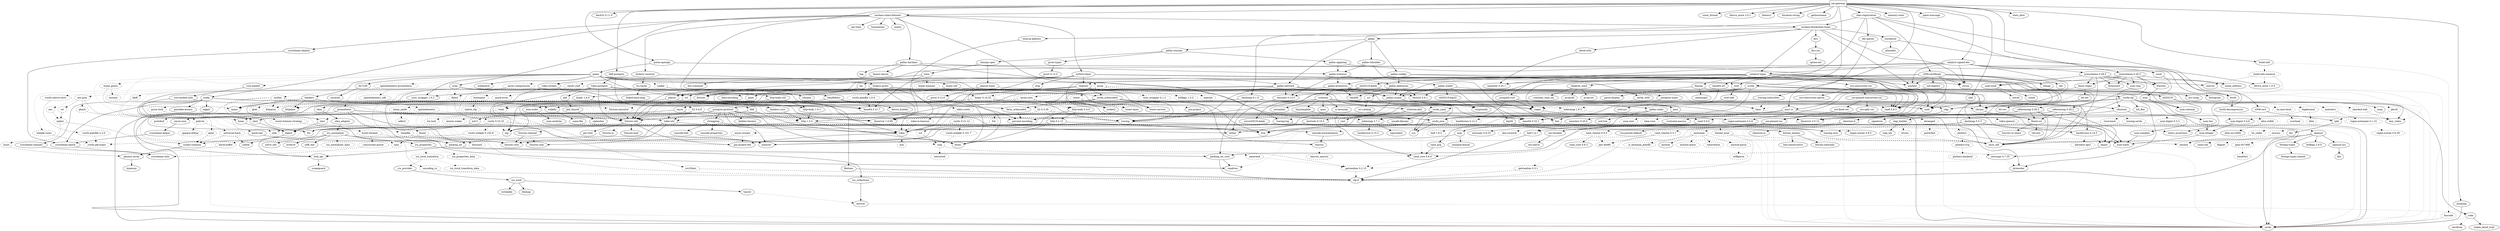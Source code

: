 digraph {
    0 [ label = "cat-gateway" shape = box]
    1 [ label = "anyhow" ]
    2 [ label = "base64 0.22.1" ]
    3 [ label = "bb8" ]
    4 [ label = "bb8-postgres" ]
    5 [ label = "bech32 0.11.0" ]
    6 [ label = "blake2b_simd" ]
    7 [ label = "build-info" ]
    8 [ label = "bytes" ]
    9 [ label = "c509-certificate" ]
    10 [ label = "cardano-blockchain-types" ]
    11 [ label = "cardano-chain-follower" ]
    12 [ label = "catalyst-signed-doc" ]
    13 [ label = "catalyst-types" ]
    14 [ label = "chrono" ]
    15 [ label = "clap" ]
    16 [ label = "const_format" ]
    17 [ label = "cpu-time" ]
    18 [ label = "crossbeam-skiplist" ]
    19 [ label = "dashmap 6.1.0" ]
    20 [ label = "derive_more 2.0.1" ]
    21 [ label = "dotenvy" ]
    22 [ label = "duration-string" ]
    23 [ label = "ed25519-dalek" ]
    24 [ label = "futures" ]
    25 [ label = "gethostname" ]
    26 [ label = "handlebars" ]
    27 [ label = "hex" ]
    28 [ label = "jsonschema 0.26.2" ]
    29 [ label = "local-ip-address" ]
    30 [ label = "memory-stats" ]
    31 [ label = "mime" ]
    32 [ label = "minijinja" ]
    33 [ label = "moka" ]
    34 [ label = "num-bigint 0.4.6" ]
    35 [ label = "num-traits" ]
    36 [ label = "oid-registry" ]
    37 [ label = "openssl" ]
    38 [ label = "pallas" ]
    39 [ label = "pallas-traverse" ]
    40 [ label = "panic-message" ]
    41 [ label = "poem" ]
    42 [ label = "poem-openapi" ]
    43 [ label = "prometheus" ]
    44 [ label = "rand 0.8.5" ]
    45 [ label = "rayon" ]
    46 [ label = "rbac-registration" ]
    47 [ label = "regex" ]
    48 [ label = "rust-embed" ]
    49 [ label = "scylla" ]
    50 [ label = "serde" ]
    51 [ label = "serde_json" ]
    52 [ label = "stats_alloc" ]
    53 [ label = "strum" ]
    54 [ label = "thiserror 1.0.69" ]
    55 [ label = "tokio" ]
    56 [ label = "tokio-postgres" ]
    57 [ label = "tracing" ]
    58 [ label = "tracing-subscriber" ]
    59 [ label = "ulid" ]
    60 [ label = "url" ]
    61 [ label = "uuid" ]
    62 [ label = "x509-cert" ]
    63 [ label = "futures-util" ]
    64 [ label = "parking_lot" ]
    65 [ label = "arrayref" ]
    66 [ label = "arrayvec" ]
    67 [ label = "constant_time_eq" ]
    68 [ label = "bincode" style = dashed]
    69 [ label = "build-info-common" style = dashed]
    70 [ label = "asn1-rs" ]
    71 [ label = "bimap" ]
    72 [ label = "minicbor 0.25.1" ]
    73 [ label = "oid" ]
    74 [ label = "once_cell" ]
    75 [ label = "thiserror 2.0.12" ]
    76 [ label = "cbork-utils" ]
    77 [ label = "dirs" ]
    78 [ label = "ouroboros" ]
    79 [ label = "crossbeam-channel" ]
    80 [ label = "crossbeam-epoch" ]
    81 [ label = "hickory-resolver" ]
    82 [ label = "http 1.2.0" ]
    83 [ label = "humantime" ]
    84 [ label = "memx" ]
    85 [ label = "mithril-client" ]
    86 [ label = "pallas-crypto" ]
    87 [ label = "pallas-hardano" ]
    88 [ label = "tar" ]
    89 [ label = "tracing-log" ]
    90 [ label = "ureq" ]
    91 [ label = "zstd" ]
    92 [ label = "brotli" ]
    93 [ label = "coset" ]
    94 [ label = "jsonpath-rust" ]
    95 [ label = "jsonschema 0.28.3" ]
    96 [ label = "base64-url" ]
    97 [ label = "fluent-uri" ]
    98 [ label = "fmmap" ]
    99 [ label = "orx-concurrent-vec" ]
    100 [ label = "clap_builder" ]
    101 [ label = "crossbeam-utils" ]
    102 [ label = "cfg-if" ]
    103 [ label = "hashbrown 0.14.5" ]
    104 [ label = "lock_api" ]
    105 [ label = "parking_lot_core" ]
    106 [ label = "curve25519-dalek" ]
    107 [ label = "ed25519" ]
    108 [ label = "rand_core 0.6.4" ]
    109 [ label = "sha2" ]
    110 [ label = "subtle" ]
    111 [ label = "zeroize" style = dashed]
    112 [ label = "futures-channel" ]
    113 [ label = "futures-core" ]
    114 [ label = "futures-executor" style = dashed]
    115 [ label = "futures-io" ]
    116 [ label = "futures-sink" ]
    117 [ label = "futures-task" ]
    118 [ label = "derive_builder" ]
    119 [ label = "log" ]
    120 [ label = "num-order" ]
    121 [ label = "pest" ]
    122 [ label = "ahash" ]
    123 [ label = "bytecount" ]
    124 [ label = "email_address" ]
    125 [ label = "fancy-regex" ]
    126 [ label = "fraction" ]
    127 [ label = "idna" ]
    128 [ label = "itoa" ]
    129 [ label = "num-cmp" ]
    130 [ label = "percent-encoding" ]
    131 [ label = "referencing 0.26.2" ]
    132 [ label = "regex-syntax 0.8.5" ]
    133 [ label = "reqwest" ]
    134 [ label = "uuid-simd" ]
    135 [ label = "async-lock" style = dashed]
    136 [ label = "event-listener" style = dashed]
    137 [ label = "portable-atomic" ]
    138 [ label = "smallvec" ]
    139 [ label = "tagptr" ]
    140 [ label = "num-integer" ]
    141 [ label = "bitflags 2.9.0" ]
    142 [ label = "foreign-types" ]
    143 [ label = "libc" ]
    144 [ label = "openssl-sys" ]
    145 [ label = "pallas-addresses" ]
    146 [ label = "pallas-codec" ]
    147 [ label = "pallas-configs" ]
    148 [ label = "pallas-network" ]
    149 [ label = "pallas-primitives" ]
    150 [ label = "pallas-txbuilder" ]
    151 [ label = "pallas-utxorpc" ]
    152 [ label = "itertools 0.13.0" ]
    153 [ label = "async-compression" style = dashed]
    154 [ label = "cookie" style = dashed]
    155 [ label = "headers" ]
    156 [ label = "http-body-util" ]
    157 [ label = "hyper 1.6.0" ]
    158 [ label = "hyper-util" ]
    159 [ label = "mime_guess" style = dashed]
    160 [ label = "multer" style = dashed]
    161 [ label = "opentelemetry" style = dashed]
    162 [ label = "opentelemetry-prometheus" style = dashed]
    163 [ label = "pin-project-lite" ]
    164 [ label = "quick-xml" ]
    165 [ label = "rfc7239" ]
    166 [ label = "serde_urlencoded" ]
    167 [ label = "serde_yaml" ]
    168 [ label = "sync_wrapper 1.0.2" ]
    169 [ label = "tempfile" style = dashed]
    170 [ label = "time" style = dashed]
    171 [ label = "tokio-stream" ]
    172 [ label = "tokio-util" ]
    173 [ label = "wildmatch" ]
    174 [ label = "derive_more 1.0.0" ]
    175 [ label = "indexmap 2.7.1" ]
    176 [ label = "fnv" ]
    177 [ label = "lazy_static" ]
    178 [ label = "memchr" ]
    179 [ label = "protobuf" style = dashed]
    180 [ label = "rand_chacha 0.3.1" style = dashed]
    181 [ label = "either" ]
    182 [ label = "rayon-core" ]
    183 [ label = "der-parser" ]
    184 [ label = "aho-corasick" style = dashed]
    185 [ label = "regex-automata 0.4.9" ]
    186 [ label = "rust-embed-utils" ]
    187 [ label = "walkdir" ]
    188 [ label = "arc-swap" ]
    189 [ label = "byteorder" ]
    190 [ label = "dashmap 5.5.3" ]
    191 [ label = "histogram" ]
    192 [ label = "lz4_flex" ]
    193 [ label = "rand_pcg" ]
    194 [ label = "scylla-cql" ]
    195 [ label = "snap" ]
    196 [ label = "socket2" ]
    197 [ label = "tokio-openssl" style = dashed]
    198 [ label = "ryu" ]
    199 [ label = "mio" style = dashed]
    200 [ label = "fallible-iterator" ]
    201 [ label = "phf" ]
    202 [ label = "postgres-protocol" ]
    203 [ label = "postgres-types" ]
    204 [ label = "rand 0.9.0" ]
    205 [ label = "whoami" ]
    206 [ label = "tracing-core" ]
    207 [ label = "matchers" style = dashed]
    208 [ label = "nu-ansi-term" style = dashed]
    209 [ label = "sharded-slab" style = dashed]
    210 [ label = "thread_local" style = dashed]
    211 [ label = "tracing-serde" style = dashed]
    212 [ label = "form_urlencoded" ]
    213 [ label = "const-oid" ]
    214 [ label = "der" ]
    215 [ label = "sha1" ]
    216 [ label = "signature" ]
    217 [ label = "spki" ]
    218 [ label = "tls_codec" style = dashed]
    219 [ label = "pin-utils" ]
    220 [ label = "slab" style = dashed]
    221 [ label = "semver" ]
    222 [ label = "nom" ]
    223 [ label = "rusticata-macros" ]
    224 [ label = "half 2.4.1" ]
    225 [ label = "dirs-sys" ]
    226 [ label = "aliasable" ]
    227 [ label = "static_assertions" ]
    228 [ label = "hickory-proto" ]
    229 [ label = "lru-cache" ]
    230 [ label = "resolv-conf" style = dashed]
    231 [ label = "rustls 0.21.12" style = dashed]
    232 [ label = "tokio-rustls" style = dashed]
    233 [ label = "flate2" style = dashed]
    234 [ label = "flume" style = dashed]
    235 [ label = "slog" ]
    236 [ label = "cryptoxide" ]
    237 [ label = "binary-layout" ]
    238 [ label = "tap" ]
    239 [ label = "filetime" ]
    240 [ label = "rustls 0.23.23" style = dashed]
    241 [ label = "rustls-native-certs" style = dashed]
    242 [ label = "rustls-pki-types" style = dashed]
    243 [ label = "webpki-roots" style = dashed]
    244 [ label = "zstd-safe" ]
    245 [ label = "alloc-no-stdlib" ]
    246 [ label = "alloc-stdlib" style = dashed]
    247 [ label = "brotli-decompressor" ]
    248 [ label = "ciborium" ]
    249 [ label = "ciborium-io" ]
    250 [ label = "referencing 0.28.3" ]
    251 [ label = "borrow-or-share" ]
    252 [ label = "ref-cast" ]
    253 [ label = "fs4" style = dashed]
    254 [ label = "memmap2" ]
    255 [ label = "parse-display" ]
    256 [ label = "orx-concurrent-option" ]
    257 [ label = "orx-fixed-vec" ]
    258 [ label = "orx-pinned-concurrent-col" ]
    259 [ label = "orx-pinned-vec" ]
    260 [ label = "orx-pseudo-default" ]
    261 [ label = "orx-split-vec" ]
    262 [ label = "anstream" style = dashed]
    263 [ label = "anstyle" ]
    264 [ label = "clap_lex" ]
    265 [ label = "strsim" style = dashed]
    266 [ label = "allocator-api2" style = dashed]
    267 [ label = "scopeguard" ]
    268 [ label = "digest" ]
    269 [ label = "pkcs8" style = dashed]
    270 [ label = "getrandom 0.2.15" style = dashed]
    271 [ label = "num-modular" ]
    272 [ label = "ucd-trie" ]
    273 [ label = "zerocopy 0.7.35" ]
    274 [ label = "bit-set" ]
    275 [ label = "num" ]
    276 [ label = "idna_adapter" ]
    277 [ label = "utf8_iter" ]
    278 [ label = "tower-service" ]
    279 [ label = "outref" ]
    280 [ label = "vsimd" ]
    281 [ label = "event-listener-strategy" style = dashed]
    282 [ label = "concurrent-queue" style = dashed]
    283 [ label = "foreign-types-shared" ]
    284 [ label = "base58" ]
    285 [ label = "bech32 0.9.1" ]
    286 [ label = "crc" ]
    287 [ label = "minicbor 0.20.0" ]
    288 [ label = "num-rational" ]
    289 [ label = "serde_with" ]
    290 [ label = "criterion" ]
    291 [ label = "pallas-wallet" ]
    292 [ label = "pallas-applying" ]
    293 [ label = "prost-types" ]
    294 [ label = "utxorpc-spec" ]
    295 [ label = "aes-gcm" style = dashed]
    296 [ label = "hkdf" style = dashed]
    297 [ label = "hmac" ]
    298 [ label = "base64 0.21.7" ]
    299 [ label = "headers-core" ]
    300 [ label = "httpdate" ]
    301 [ label = "http-body 1.0.1" ]
    302 [ label = "h2 0.4.8" style = dashed]
    303 [ label = "httparse" style = dashed]
    304 [ label = "want" style = dashed]
    305 [ label = "unicase" style = dashed]
    306 [ label = "encoding_rs" style = dashed]
    307 [ label = "spin" style = dashed]
    308 [ label = "opentelemetry_sdk" style = dashed]
    309 [ label = "uncased" ]
    310 [ label = "unsafe-libyaml" ]
    311 [ label = "fastrand" style = dashed]
    312 [ label = "deranged" style = dashed]
    313 [ label = "num-conv" style = dashed]
    314 [ label = "powerfmt" style = dashed]
    315 [ label = "time-core" style = dashed]
    316 [ label = "equivalent" ]
    317 [ label = "hashbrown 0.15.2" ]
    318 [ label = "ppv-lite86" style = dashed]
    319 [ label = "crossbeam-deque" ]
    320 [ label = "same-file" ]
    321 [ label = "twox-hash" style = dashed]
    322 [ label = "bigdecimal" style = dashed]
    323 [ label = "num-bigint 0.3.3" style = dashed]
    324 [ label = "secrecy" style = dashed]
    325 [ label = "stable_deref_trait" ]
    326 [ label = "yoke" ]
    327 [ label = "phf_shared" ]
    328 [ label = "md-5" ]
    329 [ label = "stringprep" ]
    330 [ label = "rand_chacha 0.9.0" style = dashed]
    331 [ label = "rand_core 0.9.3" ]
    332 [ label = "zerocopy 0.8.23" ]
    333 [ label = "regex-automata 0.1.10" style = dashed]
    334 [ label = "overload" style = dashed]
    335 [ label = "flagset" style = dashed]
    336 [ label = "pem-rfc7468" style = dashed]
    337 [ label = "base64ct" style = dashed]
    338 [ label = "minimal-lexical" ]
    339 [ label = "option-ext" ]
    340 [ label = "data-encoding" ]
    341 [ label = "ipnet" ]
    342 [ label = "rustls-pemfile 1.0.4" style = dashed]
    343 [ label = "tinyvec" ]
    344 [ label = "linked-hash-map" ]
    345 [ label = "hostname" style = dashed]
    346 [ label = "quick-error" style = dashed]
    347 [ label = "ring" style = dashed]
    348 [ label = "rustls-webpki 0.101.7" style = dashed]
    349 [ label = "sct" style = dashed]
    350 [ label = "crc32fast" style = dashed]
    351 [ label = "miniz_oxide" style = dashed]
    352 [ label = "nanorand" style = dashed]
    353 [ label = "doc-comment" ]
    354 [ label = "rustls-webpki 0.102.8" style = dashed]
    355 [ label = "rustls-pemfile 2.2.0" style = dashed]
    356 [ label = "zstd-sys" ]
    357 [ label = "ciborium-ll" ]
    358 [ label = "orx-iterable" ]
    359 [ label = "anstyle-parse" style = dashed]
    360 [ label = "anstyle-query" style = dashed]
    361 [ label = "colorchoice" style = dashed]
    362 [ label = "is_terminal_polyfill" style = dashed]
    363 [ label = "utf8parse" style = dashed]
    364 [ label = "block-buffer" style = dashed]
    365 [ label = "crypto-common" ]
    366 [ label = "bit-vec" ]
    367 [ label = "num-complex" ]
    368 [ label = "num-iter" ]
    369 [ label = "icu_normalizer" ]
    370 [ label = "icu_properties" ]
    371 [ label = "crc-catalog" ]
    372 [ label = "half 1.8.3" style = dashed]
    373 [ label = "indexmap 1.9.3" style = dashed]
    374 [ label = "anes" ]
    375 [ label = "cast" ]
    376 [ label = "criterion-plot" ]
    377 [ label = "is-terminal" ]
    378 [ label = "itertools 0.10.5" ]
    379 [ label = "oorandom" ]
    380 [ label = "plotters" style = dashed]
    381 [ label = "tinytemplate" ]
    382 [ label = "bip39" ]
    383 [ label = "ed25519-bip32" ]
    384 [ label = "prost 0.13.5" ]
    385 [ label = "pbjson" ]
    386 [ label = "pbjson-types" ]
    387 [ label = "prost 0.12.6" ]
    388 [ label = "tonic" ]
    389 [ label = "aead" style = dashed]
    390 [ label = "aes" style = dashed]
    391 [ label = "cipher" style = dashed]
    392 [ label = "ctr" style = dashed]
    393 [ label = "ghash" style = dashed]
    394 [ label = "atomic-waker" style = dashed]
    395 [ label = "try-lock" style = dashed]
    396 [ label = "glob" style = dashed]
    397 [ label = "libm" style = dashed]
    398 [ label = "zerofrom" ]
    399 [ label = "siphasher" ]
    400 [ label = "unicode-bidi" ]
    401 [ label = "unicode-normalization" ]
    402 [ label = "unicode-properties" ]
    403 [ label = "getrandom 0.3.1" style = dashed]
    404 [ label = "regex-syntax 0.6.29" style = dashed]
    405 [ label = "tinyvec_macros" style = dashed]
    406 [ label = "match_cfg" style = dashed]
    407 [ label = "untrusted" style = dashed]
    408 [ label = "adler2" style = dashed]
    409 [ label = "orx-self-or" ]
    410 [ label = "generic-array" ]
    411 [ label = "typenum" ]
    412 [ label = "icu_collections" ]
    413 [ label = "icu_normalizer_data" style = dashed]
    414 [ label = "icu_provider" ]
    415 [ label = "utf16_iter" ]
    416 [ label = "write16" ]
    417 [ label = "zerovec" ]
    418 [ label = "icu_locid_transform" style = dashed]
    419 [ label = "icu_properties_data" style = dashed]
    420 [ label = "tinystr" ]
    421 [ label = "hashbrown 0.12.3" style = dashed]
    422 [ label = "plotters-backend" style = dashed]
    423 [ label = "plotters-svg" style = dashed]
    424 [ label = "bitcoin_hashes" ]
    425 [ label = "async-stream" style = dashed]
    426 [ label = "axum" style = dashed]
    427 [ label = "h2 0.3.26" style = dashed]
    428 [ label = "http 0.2.12" ]
    429 [ label = "http-body 0.4.6" ]
    430 [ label = "hyper 0.14.32" style = dashed]
    431 [ label = "hyper-timeout" style = dashed]
    432 [ label = "pin-project" ]
    433 [ label = "tower" style = dashed]
    434 [ label = "tower-layer" ]
    435 [ label = "inout" style = dashed]
    436 [ label = "opaque-debug" style = dashed]
    437 [ label = "polyval" style = dashed]
    438 [ label = "icu_locid" ]
    439 [ label = "writeable" ]
    440 [ label = "icu_locid_transform_data" style = dashed]
    441 [ label = "bitcoin-internals" ]
    442 [ label = "hex-conservative" ]
    443 [ label = "axum-core" style = dashed]
    444 [ label = "bitflags 1.3.2" style = dashed]
    445 [ label = "matchit" style = dashed]
    446 [ label = "sync_wrapper 0.1.2" style = dashed]
    447 [ label = "tokio-io-timeout" style = dashed]
    448 [ label = "universal-hash" style = dashed]
    449 [ label = "litemap" ]
    0 -> 4 [ ]
    0 -> 5 [ ]
    0 -> 7 [ ]
    0 -> 11 [ ]
    0 -> 12 [ ]
    0 -> 16 [ ]
    0 -> 20 [ ]
    0 -> 21 [ ]
    0 -> 22 [ ]
    0 -> 25 [ ]
    0 -> 26 [ ]
    0 -> 28 [ ]
    0 -> 29 [ ]
    0 -> 30 [ ]
    0 -> 32 [ ]
    0 -> 40 [ ]
    0 -> 42 [ ]
    0 -> 46 [ ]
    0 -> 49 [ ]
    0 -> 52 [ ]
    0 -> 58 [ ]
    0 -> 59 [ ]
    3 -> 63 [ ]
    3 -> 55 [ ]
    4 -> 3 [ ]
    4 -> 56 [ ]
    6 -> 65 [ ]
    6 -> 66 [ ]
    6 -> 67 [ ]
    7 -> 68 [ style = dotted]
    7 -> 69 [ style = dotted]
    9 -> 1 [ ]
    9 -> 71 [ ]
    9 -> 23 [ ]
    9 -> 27 [ ]
    9 -> 72 [ ]
    9 -> 73 [ ]
    9 -> 36 [ ]
    9 -> 74 [ ]
    9 -> 47 [ ]
    9 -> 53 [ ]
    9 -> 75 [ ]
    10 -> 1 [ ]
    10 -> 13 [ ]
    10 -> 76 [ ]
    10 -> 19 [ ]
    10 -> 77 [ ]
    10 -> 78 [ ]
    10 -> 38 [ ]
    10 -> 53 [ ]
    11 -> 10 [ ]
    11 -> 17 [ ]
    11 -> 18 [ ]
    11 -> 81 [ ]
    11 -> 83 [ ]
    11 -> 84 [ ]
    11 -> 85 [ ]
    11 -> 33 [ ]
    11 -> 87 [ ]
    11 -> 89 [ ]
    11 -> 90 [ ]
    12 -> 1 [ ]
    12 -> 92 [ ]
    12 -> 13 [ ]
    12 -> 15 [ ]
    12 -> 93 [ ]
    12 -> 24 [ ]
    12 -> 94 [ ]
    12 -> 95 [ ]
    12 -> 53 [ ]
    13 -> 96 [ ]
    13 -> 6 [ ]
    13 -> 14 [ ]
    13 -> 23 [ ]
    13 -> 97 [ ]
    13 -> 98 [ ]
    13 -> 72 [ ]
    13 -> 99 [ ]
    13 -> 86 [ ]
    13 -> 75 [ ]
    13 -> 57 [ ]
    13 -> 61 [ ]
    14 -> 35 [ ]
    14 -> 50 [ style = dotted]
    15 -> 100 [ ]
    18 -> 80 [ ]
    19 -> 103 [ ]
    19 -> 104 [ ]
    19 -> 74 [ ]
    19 -> 105 [ ]
    19 -> 45 [ style = dotted]
    23 -> 106 [ ]
    23 -> 107 [ ]
    23 -> 109 [ ]
    24 -> 114 [ style = dotted]
    26 -> 118 [ ]
    26 -> 119 [ ]
    26 -> 120 [ ]
    26 -> 121 [ ]
    26 -> 51 [ ]
    28 -> 123 [ ]
    28 -> 124 [ ]
    28 -> 125 [ ]
    28 -> 126 [ ]
    28 -> 129 [ ]
    28 -> 131 [ ]
    28 -> 133 [ style = dotted]
    28 -> 134 [ ]
    29 -> 54 [ ]
    32 -> 50 [ ]
    33 -> 135 [ style = dotted]
    33 -> 79 [ ]
    33 -> 80 [ ]
    33 -> 63 [ style = dotted]
    33 -> 64 [ ]
    33 -> 137 [ ]
    33 -> 139 [ ]
    33 -> 54 [ ]
    33 -> 61 [ ]
    34 -> 140 [ ]
    36 -> 70 [ ]
    37 -> 141 [ ]
    37 -> 102 [ ]
    37 -> 142 [ ]
    37 -> 74 [ ]
    37 -> 144 [ ]
    38 -> 147 [ ]
    38 -> 148 [ ]
    38 -> 150 [ ]
    38 -> 151 [ ]
    39 -> 152 [ ]
    39 -> 145 [ ]
    39 -> 149 [ ]
    41 -> 153 [ style = dotted]
    41 -> 14 [ style = dotted]
    41 -> 154 [ style = dotted]
    41 -> 155 [ ]
    41 -> 27 [ style = dotted]
    41 -> 156 [ ]
    41 -> 158 [ ]
    41 -> 159 [ style = dotted]
    41 -> 160 [ style = dotted]
    41 -> 162 [ style = dotted]
    41 -> 164 [ style = dotted]
    41 -> 47 [ ]
    41 -> 165 [ ]
    41 -> 48 [ style = dotted]
    41 -> 51 [ ]
    41 -> 166 [ ]
    41 -> 167 [ style = dotted]
    41 -> 168 [ ]
    41 -> 169 [ style = dotted]
    41 -> 171 [ style = dotted]
    41 -> 173 [ ]
    42 -> 174 [ ]
    42 -> 41 [ ]
    42 -> 60 [ style = dotted]
    42 -> 61 [ style = dotted]
    43 -> 176 [ ]
    43 -> 177 [ ]
    43 -> 178 [ ]
    43 -> 64 [ ]
    43 -> 179 [ style = dotted]
    43 -> 54 [ ]
    44 -> 180 [ style = dotted]
    45 -> 181 [ ]
    45 -> 182 [ ]
    46 -> 92 [ ]
    46 -> 9 [ ]
    46 -> 10 [ ]
    46 -> 183 [ ]
    46 -> 62 [ ]
    46 -> 91 [ ]
    47 -> 185 [ ]
    48 -> 186 [ ]
    49 -> 188 [ ]
    49 -> 2 [ style = dotted]
    49 -> 190 [ ]
    49 -> 24 [ ]
    49 -> 191 [ ]
    49 -> 152 [ ]
    49 -> 177 [ ]
    49 -> 44 [ ]
    49 -> 193 [ ]
    49 -> 194 [ ]
    49 -> 167 [ style = dotted]
    49 -> 196 [ ]
    49 -> 197 [ style = dotted]
    49 -> 57 [ ]
    49 -> 60 [ style = dotted]
    51 -> 128 [ ]
    51 -> 178 [ ]
    51 -> 198 [ ]
    51 -> 50 [ ]
    55 -> 8 [ style = dotted]
    55 -> 199 [ style = dotted]
    55 -> 64 [ style = dotted]
    55 -> 163 [ ]
    56 -> 63 [ ]
    56 -> 119 [ ]
    56 -> 130 [ ]
    56 -> 201 [ ]
    56 -> 203 [ ]
    56 -> 172 [ ]
    56 -> 205 [ ]
    57 -> 119 [ style = dotted]
    57 -> 163 [ ]
    57 -> 206 [ ]
    58 -> 207 [ style = dotted]
    58 -> 208 [ style = dotted]
    58 -> 47 [ style = dotted]
    58 -> 51 [ style = dotted]
    58 -> 209 [ style = dotted]
    58 -> 138 [ style = dotted]
    58 -> 210 [ style = dotted]
    58 -> 170 [ style = dotted]
    58 -> 57 [ style = dotted]
    58 -> 89 [ style = dotted]
    58 -> 211 [ style = dotted]
    59 -> 204 [ style = dotted]
    59 -> 61 [ style = dotted]
    60 -> 212 [ ]
    60 -> 127 [ ]
    61 -> 50 [ style = dotted]
    62 -> 215 [ style = dotted]
    62 -> 216 [ style = dotted]
    62 -> 217 [ ]
    62 -> 218 [ style = dotted]
    63 -> 112 [ style = dotted]
    63 -> 115 [ style = dotted]
    63 -> 117 [ ]
    63 -> 178 [ style = dotted]
    63 -> 163 [ ]
    63 -> 219 [ ]
    63 -> 220 [ style = dotted]
    64 -> 104 [ ]
    64 -> 105 [ ]
    68 -> 50 [ style = dashed]
    69 -> 14 [ style = dashed]
    69 -> 174 [ style = dashed]
    69 -> 221 [ style = dashed]
    70 -> 35 [ ]
    70 -> 223 [ ]
    70 -> 54 [ ]
    72 -> 224 [ style = dotted]
    76 -> 72 [ ]
    77 -> 225 [ ]
    78 -> 226 [ ]
    78 -> 227 [ ]
    79 -> 101 [ ]
    80 -> 101 [ ]
    81 -> 228 [ ]
    81 -> 229 [ ]
    81 -> 230 [ style = dotted]
    82 -> 8 [ ]
    82 -> 176 [ ]
    82 -> 128 [ ]
    85 -> 1 [ ]
    85 -> 14 [ ]
    85 -> 233 [ style = dotted]
    85 -> 234 [ style = dotted]
    85 -> 24 [ ]
    85 -> 133 [ ]
    85 -> 221 [ ]
    85 -> 235 [ ]
    85 -> 53 [ ]
    85 -> 88 [ style = dotted]
    85 -> 75 [ ]
    85 -> 55 [ ]
    85 -> 61 [ ]
    85 -> 91 [ style = dotted]
    86 -> 236 [ ]
    86 -> 146 [ ]
    86 -> 108 [ ]
    87 -> 237 [ ]
    87 -> 148 [ ]
    87 -> 39 [ ]
    87 -> 238 [ ]
    88 -> 239 [ ]
    89 -> 119 [ ]
    89 -> 206 [ ]
    90 -> 2 [ ]
    90 -> 233 [ style = dotted]
    90 -> 240 [ style = dotted]
    90 -> 241 [ style = dotted]
    90 -> 60 [ ]
    90 -> 243 [ style = dotted]
    91 -> 244 [ ]
    92 -> 247 [ ]
    93 -> 248 [ ]
    94 -> 121 [ ]
    94 -> 47 [ ]
    94 -> 51 [ ]
    95 -> 123 [ ]
    95 -> 124 [ ]
    95 -> 125 [ ]
    95 -> 126 [ ]
    95 -> 129 [ ]
    95 -> 250 [ ]
    95 -> 133 [ style = dotted]
    95 -> 134 [ ]
    96 -> 2 [ ]
    97 -> 251 [ ]
    97 -> 252 [ ]
    97 -> 50 [ style = dotted]
    98 -> 189 [ ]
    98 -> 253 [ style = dotted]
    98 -> 254 [ ]
    98 -> 255 [ ]
    99 -> 256 [ ]
    99 -> 258 [ ]
    99 -> 50 [ style = dotted]
    100 -> 262 [ style = dotted]
    100 -> 264 [ ]
    100 -> 265 [ style = dotted]
    103 -> 122 [ style = dotted]
    103 -> 266 [ style = dotted]
    104 -> 267 [ ]
    105 -> 102 [ ]
    105 -> 138 [ ]
    106 -> 268 [ style = dotted]
    106 -> 111 [ style = dotted]
    107 -> 269 [ style = dotted]
    107 -> 50 [ style = dotted]
    107 -> 216 [ ]
    108 -> 270 [ style = dotted]
    109 -> 268 [ ]
    112 -> 113 [ ]
    112 -> 116 [ style = dotted]
    114 -> 63 [ style = dashed]
    120 -> 271 [ ]
    121 -> 178 [ style = dotted]
    121 -> 75 [ style = dotted]
    121 -> 272 [ ]
    122 -> 270 [ style = dotted]
    122 -> 50 [ style = dotted]
    122 -> 273 [ ]
    124 -> 50 [ style = dotted]
    125 -> 274 [ ]
    125 -> 185 [ ]
    126 -> 177 [ style = dotted]
    126 -> 275 [ ]
    127 -> 276 [ ]
    131 -> 122 [ ]
    131 -> 97 [ ]
    131 -> 74 [ ]
    131 -> 130 [ ]
    131 -> 51 [ ]
    133 -> 2 [ ]
    133 -> 63 [ ]
    133 -> 82 [ ]
    133 -> 51 [ style = dotted]
    133 -> 166 [ ]
    133 -> 168 [ ]
    133 -> 278 [ ]
    133 -> 60 [ ]
    134 -> 279 [ ]
    134 -> 61 [ style = dotted]
    134 -> 280 [ ]
    135 -> 281 [ style = dashed]
    136 -> 282 [ style = dashed]
    136 -> 163 [ style = dashed]
    140 -> 35 [ ]
    142 -> 283 [ ]
    144 -> 143 [ ]
    145 -> 284 [ ]
    145 -> 285 [ ]
    145 -> 286 [ ]
    145 -> 86 [ ]
    146 -> 27 [ ]
    146 -> 287 [ ]
    146 -> 50 [ ]
    146 -> 54 [ ]
    147 -> 288 [ ]
    147 -> 145 [ ]
    147 -> 149 [ ]
    147 -> 289 [ ]
    148 -> 152 [ ]
    148 -> 86 [ ]
    148 -> 44 [ ]
    148 -> 196 [ ]
    148 -> 55 [ ]
    148 -> 57 [ ]
    149 -> 284 [ ]
    149 -> 285 [ ]
    149 -> 290 [ ]
    149 -> 119 [ ]
    149 -> 86 [ ]
    150 -> 39 [ ]
    150 -> 291 [ ]
    151 -> 292 [ ]
    151 -> 293 [ ]
    151 -> 294 [ ]
    152 -> 181 [ ]
    153 -> 92 [ style = dotted]
    153 -> 233 [ style = dotted]
    153 -> 113 [ style = dashed]
    153 -> 178 [ style = dashed]
    153 -> 55 [ style = dotted]
    154 -> 295 [ style = dotted]
    154 -> 2 [ style = dotted]
    154 -> 296 [ style = dotted]
    154 -> 130 [ style = dotted]
    154 -> 44 [ style = dotted]
    154 -> 109 [ style = dotted]
    154 -> 170 [ style = dashed]
    155 -> 298 [ ]
    155 -> 299 [ ]
    155 -> 300 [ ]
    155 -> 31 [ ]
    155 -> 215 [ ]
    156 -> 63 [ ]
    156 -> 301 [ ]
    157 -> 63 [ style = dotted]
    157 -> 302 [ style = dotted]
    157 -> 301 [ ]
    157 -> 303 [ style = dotted]
    157 -> 300 [ style = dotted]
    157 -> 304 [ style = dotted]
    158 -> 157 [ ]
    158 -> 196 [ style = dotted]
    158 -> 278 [ style = dotted]
    159 -> 31 [ style = dashed]
    159 -> 305 [ style = dashed]
    160 -> 306 [ style = dashed]
    160 -> 63 [ style = dashed]
    160 -> 82 [ style = dashed]
    160 -> 303 [ style = dashed]
    160 -> 31 [ style = dashed]
    160 -> 307 [ style = dashed]
    160 -> 55 [ style = dotted]
    161 -> 113 [ style = dotted]
    161 -> 116 [ style = dotted]
    161 -> 75 [ style = dotted]
    161 -> 57 [ style = dotted]
    162 -> 308 [ style = dashed]
    162 -> 43 [ style = dashed]
    164 -> 178 [ ]
    164 -> 50 [ style = dotted]
    165 -> 309 [ ]
    166 -> 212 [ ]
    166 -> 128 [ ]
    166 -> 198 [ ]
    166 -> 50 [ ]
    167 -> 175 [ ]
    167 -> 128 [ ]
    167 -> 198 [ ]
    167 -> 310 [ ]
    168 -> 113 [ style = dotted]
    169 -> 102 [ style = dashed]
    169 -> 311 [ style = dashed]
    169 -> 74 [ style = dashed]
    170 -> 312 [ style = dashed]
    170 -> 128 [ style = dotted]
    170 -> 313 [ style = dashed]
    170 -> 315 [ style = dashed]
    171 -> 113 [ ]
    171 -> 55 [ ]
    172 -> 113 [ ]
    172 -> 116 [ ]
    172 -> 55 [ ]
    175 -> 316 [ ]
    175 -> 317 [ ]
    175 -> 50 [ style = dotted]
    180 -> 318 [ style = dashed]
    180 -> 108 [ style = dashed]
    182 -> 319 [ ]
    183 -> 70 [ ]
    184 -> 178 [ style = dotted]
    185 -> 184 [ style = dotted]
    185 -> 132 [ style = dotted]
    186 -> 109 [ ]
    186 -> 187 [ ]
    187 -> 320 [ ]
    190 -> 103 [ ]
    190 -> 104 [ ]
    190 -> 74 [ ]
    190 -> 105 [ ]
    192 -> 321 [ style = dotted]
    193 -> 108 [ ]
    194 -> 322 [ style = dotted]
    194 -> 189 [ ]
    194 -> 14 [ style = dotted]
    194 -> 192 [ ]
    194 -> 323 [ style = dotted]
    194 -> 324 [ style = dotted]
    194 -> 195 [ ]
    194 -> 75 [ ]
    194 -> 170 [ style = dotted]
    194 -> 55 [ ]
    194 -> 61 [ ]
    194 -> 326 [ ]
    197 -> 37 [ style = dashed]
    197 -> 55 [ style = dashed]
    201 -> 327 [ ]
    202 -> 2 [ ]
    202 -> 8 [ ]
    202 -> 200 [ ]
    202 -> 297 [ ]
    202 -> 328 [ ]
    202 -> 178 [ ]
    202 -> 204 [ ]
    202 -> 109 [ ]
    202 -> 329 [ ]
    203 -> 14 [ style = dotted]
    203 -> 202 [ ]
    203 -> 51 [ style = dotted]
    203 -> 170 [ style = dotted]
    203 -> 61 [ style = dotted]
    204 -> 330 [ style = dotted]
    204 -> 332 [ ]
    206 -> 74 [ style = dotted]
    207 -> 333 [ style = dashed]
    208 -> 334 [ style = dashed]
    209 -> 177 [ style = dashed]
    210 -> 102 [ style = dashed]
    210 -> 74 [ style = dashed]
    211 -> 50 [ style = dashed]
    211 -> 206 [ style = dashed]
    212 -> 130 [ ]
    214 -> 213 [ style = dotted]
    214 -> 335 [ style = dotted]
    214 -> 336 [ style = dotted]
    214 -> 111 [ style = dotted]
    215 -> 268 [ ]
    216 -> 108 [ style = dotted]
    217 -> 214 [ ]
    218 -> 111 [ style = dashed]
    221 -> 50 [ style = dotted]
    222 -> 178 [ ]
    222 -> 338 [ ]
    223 -> 222 [ ]
    224 -> 102 [ ]
    225 -> 339 [ ]
    228 -> 340 [ ]
    228 -> 63 [ ]
    228 -> 341 [ ]
    228 -> 44 [ ]
    228 -> 342 [ style = dotted]
    228 -> 54 [ ]
    228 -> 343 [ ]
    228 -> 232 [ style = dotted]
    228 -> 57 [ ]
    228 -> 60 [ ]
    229 -> 344 [ ]
    230 -> 345 [ style = dotted]
    230 -> 346 [ style = dashed]
    231 -> 119 [ style = dotted]
    231 -> 348 [ style = dashed]
    231 -> 349 [ style = dashed]
    232 -> 231 [ style = dashed]
    232 -> 55 [ style = dashed]
    233 -> 350 [ style = dashed]
    233 -> 351 [ style = dotted]
    234 -> 113 [ style = dotted]
    234 -> 116 [ style = dotted]
    234 -> 352 [ style = dotted]
    234 -> 307 [ style = dashed]
    237 -> 353 [ ]
    239 -> 102 [ ]
    240 -> 119 [ style = dotted]
    240 -> 74 [ style = dashed]
    240 -> 354 [ style = dashed]
    240 -> 110 [ style = dashed]
    240 -> 111 [ style = dashed]
    241 -> 355 [ style = dashed]
    243 -> 242 [ style = dashed]
    244 -> 356 [ ]
    246 -> 245 [ style = dashed]
    247 -> 246 [ style = dotted]
    248 -> 357 [ ]
    248 -> 50 [ ]
    250 -> 122 [ ]
    250 -> 97 [ ]
    250 -> 74 [ ]
    250 -> 130 [ ]
    250 -> 51 [ ]
    253 -> 55 [ style = dotted]
    255 -> 47 [ style = dotted]
    257 -> 259 [ ]
    258 -> 257 [ ]
    258 -> 261 [ ]
    259 -> 358 [ ]
    259 -> 260 [ ]
    261 -> 259 [ ]
    262 -> 263 [ style = dashed]
    262 -> 359 [ style = dashed]
    262 -> 360 [ style = dotted]
    262 -> 361 [ style = dashed]
    262 -> 362 [ style = dashed]
    268 -> 364 [ style = dotted]
    268 -> 365 [ ]
    268 -> 110 [ style = dotted]
    269 -> 217 [ style = dashed]
    270 -> 102 [ style = dashed]
    273 -> 189 [ style = dotted]
    274 -> 366 [ ]
    275 -> 367 [ ]
    275 -> 368 [ ]
    275 -> 288 [ ]
    276 -> 369 [ ]
    281 -> 136 [ style = dashed]
    282 -> 101 [ style = dashed]
    286 -> 371 [ ]
    287 -> 372 [ style = dotted]
    288 -> 34 [ style = dotted]
    289 -> 2 [ style = dotted]
    289 -> 14 [ style = dotted]
    289 -> 27 [ style = dotted]
    289 -> 373 [ style = dotted]
    289 -> 175 [ style = dotted]
    289 -> 51 [ style = dotted]
    289 -> 170 [ style = dotted]
    290 -> 374 [ ]
    290 -> 248 [ ]
    290 -> 15 [ ]
    290 -> 376 [ ]
    290 -> 377 [ ]
    290 -> 74 [ ]
    290 -> 379 [ ]
    290 -> 380 [ style = dotted]
    290 -> 45 [ style = dotted]
    290 -> 47 [ ]
    290 -> 381 [ ]
    290 -> 187 [ ]
    291 -> 285 [ ]
    291 -> 382 [ ]
    291 -> 383 [ ]
    291 -> 86 [ ]
    291 -> 44 [ ]
    292 -> 39 [ ]
    292 -> 44 [ ]
    293 -> 384 [ ]
    294 -> 386 [ ]
    294 -> 388 [ ]
    295 -> 389 [ style = dashed]
    295 -> 390 [ style = dotted]
    295 -> 392 [ style = dashed]
    295 -> 393 [ style = dashed]
    296 -> 297 [ style = dashed]
    297 -> 268 [ ]
    299 -> 82 [ ]
    301 -> 82 [ ]
    302 -> 394 [ style = dashed]
    302 -> 82 [ style = dashed]
    302 -> 175 [ style = dashed]
    302 -> 220 [ style = dashed]
    302 -> 172 [ style = dashed]
    302 -> 57 [ style = dashed]
    304 -> 395 [ style = dashed]
    306 -> 102 [ style = dashed]
    307 -> 104 [ style = dotted]
    308 -> 114 [ style = dashed]
    308 -> 396 [ style = dotted]
    308 -> 161 [ style = dashed]
    312 -> 314 [ style = dotted]
    312 -> 50 [ style = dotted]
    318 -> 273 [ style = dashed]
    319 -> 80 [ ]
    321 -> 102 [ style = dashed]
    321 -> 227 [ style = dashed]
    322 -> 397 [ style = dashed]
    322 -> 34 [ style = dashed]
    323 -> 140 [ style = dashed]
    324 -> 111 [ style = dashed]
    326 -> 50 [ style = dotted]
    326 -> 325 [ ]
    326 -> 398 [ style = dotted]
    327 -> 399 [ ]
    328 -> 268 [ ]
    329 -> 400 [ ]
    329 -> 401 [ ]
    329 -> 402 [ ]
    330 -> 318 [ style = dashed]
    330 -> 331 [ style = dashed]
    331 -> 403 [ style = dotted]
    333 -> 404 [ style = dotted]
    336 -> 337 [ style = dashed]
    342 -> 298 [ style = dashed]
    343 -> 405 [ style = dotted]
    345 -> 406 [ style = dashed]
    347 -> 270 [ style = dashed]
    347 -> 407 [ style = dashed]
    348 -> 347 [ style = dashed]
    349 -> 347 [ style = dashed]
    350 -> 102 [ style = dashed]
    351 -> 408 [ style = dashed]
    352 -> 270 [ style = dotted]
    354 -> 347 [ style = dotted]
    354 -> 242 [ style = dashed]
    355 -> 242 [ style = dashed]
    357 -> 249 [ ]
    357 -> 224 [ ]
    358 -> 409 [ ]
    359 -> 363 [ style = dotted]
    364 -> 410 [ style = dashed]
    365 -> 410 [ ]
    365 -> 108 [ style = dotted]
    367 -> 35 [ ]
    368 -> 140 [ ]
    369 -> 413 [ style = dotted]
    369 -> 370 [ ]
    369 -> 138 [ ]
    369 -> 415 [ ]
    369 -> 277 [ ]
    369 -> 416 [ ]
    370 -> 412 [ ]
    370 -> 418 [ style = dotted]
    370 -> 419 [ style = dotted]
    373 -> 421 [ style = dashed]
    373 -> 50 [ style = dotted]
    376 -> 375 [ ]
    376 -> 378 [ ]
    378 -> 181 [ ]
    380 -> 35 [ style = dashed]
    380 -> 423 [ style = dotted]
    381 -> 51 [ ]
    382 -> 424 [ ]
    382 -> 108 [ style = dotted]
    382 -> 50 [ style = dotted]
    382 -> 401 [ style = dotted]
    383 -> 236 [ ]
    384 -> 8 [ ]
    385 -> 298 [ ]
    385 -> 50 [ ]
    386 -> 14 [ ]
    386 -> 385 [ ]
    386 -> 387 [ ]
    387 -> 8 [ ]
    388 -> 425 [ style = dotted]
    388 -> 426 [ style = dotted]
    388 -> 298 [ ]
    388 -> 431 [ style = dotted]
    388 -> 387 [ style = dotted]
    388 -> 171 [ ]
    389 -> 365 [ style = dashed]
    390 -> 391 [ style = dashed]
    391 -> 365 [ style = dashed]
    391 -> 435 [ style = dashed]
    392 -> 391 [ style = dashed]
    393 -> 437 [ style = dashed]
    401 -> 343 [ ]
    403 -> 102 [ style = dashed]
    410 -> 411 [ ]
    412 -> 417 [ ]
    414 -> 438 [ ]
    417 -> 326 [ style = dotted]
    418 -> 440 [ style = dotted]
    418 -> 414 [ style = dashed]
    420 -> 417 [ style = dotted]
    423 -> 422 [ style = dashed]
    424 -> 441 [ ]
    424 -> 442 [ ]
    425 -> 113 [ style = dashed]
    425 -> 163 [ style = dashed]
    426 -> 443 [ style = dashed]
    426 -> 444 [ style = dashed]
    426 -> 430 [ style = dashed]
    426 -> 445 [ style = dashed]
    426 -> 130 [ style = dashed]
    426 -> 446 [ style = dashed]
    426 -> 433 [ style = dashed]
    427 -> 63 [ style = dashed]
    427 -> 428 [ style = dashed]
    427 -> 175 [ style = dashed]
    427 -> 172 [ style = dashed]
    427 -> 57 [ style = dashed]
    428 -> 8 [ ]
    428 -> 176 [ ]
    428 -> 128 [ ]
    429 -> 428 [ ]
    429 -> 163 [ ]
    430 -> 427 [ style = dotted]
    430 -> 429 [ style = dashed]
    430 -> 303 [ style = dashed]
    430 -> 300 [ style = dashed]
    430 -> 196 [ style = dotted]
    430 -> 278 [ style = dashed]
    430 -> 304 [ style = dashed]
    431 -> 430 [ style = dashed]
    431 -> 447 [ style = dashed]
    433 -> 63 [ style = dotted]
    433 -> 373 [ style = dotted]
    433 -> 432 [ style = dotted]
    433 -> 44 [ style = dotted]
    433 -> 172 [ style = dotted]
    433 -> 434 [ style = dashed]
    433 -> 278 [ style = dashed]
    433 -> 57 [ style = dotted]
    435 -> 410 [ style = dashed]
    437 -> 436 [ style = dashed]
    437 -> 448 [ style = dashed]
    438 -> 449 [ ]
    438 -> 420 [ ]
    438 -> 439 [ ]
    443 -> 63 [ style = dashed]
    443 -> 429 [ style = dashed]
    443 -> 31 [ style = dashed]
    443 -> 434 [ style = dashed]
    443 -> 278 [ style = dashed]
    447 -> 55 [ style = dashed]
    448 -> 365 [ style = dashed]
    448 -> 110 [ style = dashed]
}

